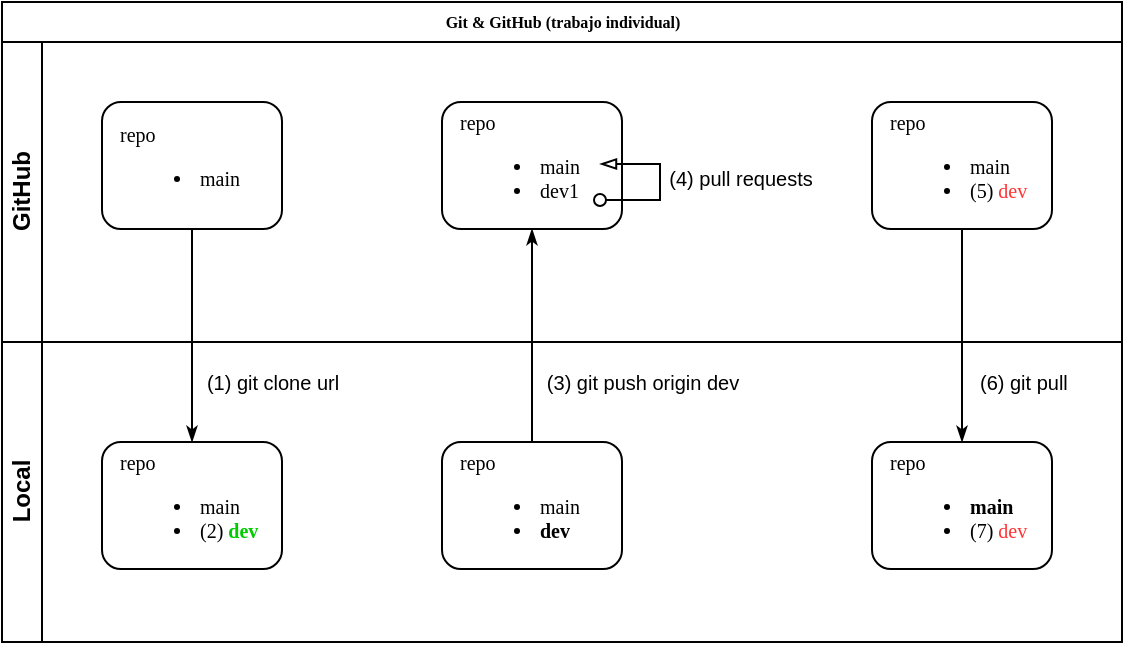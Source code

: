 <mxfile version="15.5.7" type="github">
  <diagram name="Page-1" id="c7488fd3-1785-93aa-aadb-54a6760d102a">
    <mxGraphModel dx="946" dy="591" grid="1" gridSize="10" guides="1" tooltips="1" connect="1" arrows="1" fold="1" page="1" pageScale="1" pageWidth="1100" pageHeight="850" background="none" math="0" shadow="0">
      <root>
        <mxCell id="0" />
        <mxCell id="1" parent="0" />
        <mxCell id="4puBNBnCgwYLjHy2vO-K-8" value="repo&lt;br&gt;&lt;ul&gt;&lt;li&gt;main&lt;/li&gt;&lt;li&gt;dev1&lt;/li&gt;&lt;/ul&gt;" style="rounded=1;whiteSpace=wrap;html=1;shadow=0;labelBackgroundColor=none;strokeWidth=1;fontFamily=Verdana;fontSize=10;align=left;spacingLeft=7;" parent="1" vertex="1">
          <mxGeometry x="400" y="120" width="90" height="63.5" as="geometry" />
        </mxCell>
        <mxCell id="2b4e8129b02d487f-1" value="Git &amp;amp; GitHub (trabajo individual)" style="swimlane;html=1;childLayout=stackLayout;horizontal=1;startSize=20;horizontalStack=0;rounded=0;shadow=0;labelBackgroundColor=none;strokeWidth=1;fontFamily=Verdana;fontSize=8;align=center;" parent="1" vertex="1">
          <mxGeometry x="180" y="70" width="560" height="320" as="geometry" />
        </mxCell>
        <mxCell id="2b4e8129b02d487f-24" style="edgeStyle=orthogonalEdgeStyle;rounded=0;html=1;labelBackgroundColor=none;startArrow=none;startFill=0;startSize=5;endArrow=classicThin;endFill=1;endSize=5;jettySize=auto;orthogonalLoop=1;strokeWidth=1;fontFamily=Verdana;fontSize=8;entryX=0.5;entryY=0;entryDx=0;entryDy=0;" parent="2b4e8129b02d487f-1" source="2b4e8129b02d487f-6" target="4puBNBnCgwYLjHy2vO-K-1" edge="1">
          <mxGeometry relative="1" as="geometry">
            <mxPoint x="95.0" y="220" as="targetPoint" />
          </mxGeometry>
        </mxCell>
        <mxCell id="2b4e8129b02d487f-2" value="GitHub" style="swimlane;html=1;startSize=20;horizontal=0;" parent="2b4e8129b02d487f-1" vertex="1">
          <mxGeometry y="20" width="560" height="150" as="geometry" />
        </mxCell>
        <mxCell id="2b4e8129b02d487f-6" value="repo&lt;br style=&quot;font-size: 10px;&quot;&gt;&lt;ul style=&quot;font-size: 10px;&quot;&gt;&lt;li style=&quot;font-size: 10px;&quot;&gt;&lt;span style=&quot;font-size: 10px;&quot;&gt;main&lt;/span&gt;&lt;/li&gt;&lt;/ul&gt;" style="rounded=1;whiteSpace=wrap;html=1;shadow=0;labelBackgroundColor=none;strokeWidth=1;fontFamily=Verdana;fontSize=10;align=left;spacingLeft=7;" parent="2b4e8129b02d487f-2" vertex="1">
          <mxGeometry x="50" y="30" width="90" height="63.5" as="geometry" />
        </mxCell>
        <mxCell id="4puBNBnCgwYLjHy2vO-K-12" value="" style="endArrow=blockThin;html=1;rounded=0;fontSize=10;strokeWidth=1;endFill=0;startArrow=oval;startFill=0;" parent="2b4e8129b02d487f-2" edge="1">
          <mxGeometry width="50" height="50" relative="1" as="geometry">
            <mxPoint x="299" y="79" as="sourcePoint" />
            <mxPoint x="299" y="61" as="targetPoint" />
            <Array as="points">
              <mxPoint x="329" y="79" />
              <mxPoint x="329" y="61" />
            </Array>
          </mxGeometry>
        </mxCell>
        <mxCell id="4puBNBnCgwYLjHy2vO-K-13" value="(4) pull requests" style="text;html=1;align=center;verticalAlign=middle;resizable=0;points=[];autosize=1;strokeColor=none;fillColor=none;fontSize=10;" parent="2b4e8129b02d487f-2" vertex="1">
          <mxGeometry x="324" y="58" width="90" height="20" as="geometry" />
        </mxCell>
        <mxCell id="2b4e8129b02d487f-4" value="Local" style="swimlane;html=1;startSize=20;horizontal=0;" parent="2b4e8129b02d487f-1" vertex="1">
          <mxGeometry y="170" width="560" height="150" as="geometry" />
        </mxCell>
        <mxCell id="4puBNBnCgwYLjHy2vO-K-1" value="repo&lt;br style=&quot;font-size: 10px&quot;&gt;&lt;ul style=&quot;font-size: 10px&quot;&gt;&lt;li style=&quot;font-size: 10px&quot;&gt;&lt;span style=&quot;font-size: 10px&quot;&gt;main&lt;/span&gt;&lt;/li&gt;&lt;li style=&quot;font-size: 10px&quot;&gt;&lt;span style=&quot;font-size: 10px&quot;&gt;(2) &lt;font color=&quot;#00cc00&quot; style=&quot;font-weight: bold&quot;&gt;dev&lt;/font&gt;&lt;/span&gt;&lt;/li&gt;&lt;/ul&gt;" style="rounded=1;whiteSpace=wrap;html=1;shadow=0;labelBackgroundColor=none;strokeWidth=1;fontFamily=Verdana;fontSize=10;align=left;spacingLeft=7;" parent="2b4e8129b02d487f-4" vertex="1">
          <mxGeometry x="50" y="50" width="90" height="63.5" as="geometry" />
        </mxCell>
        <mxCell id="4puBNBnCgwYLjHy2vO-K-2" value="&lt;font style=&quot;font-size: 10px&quot;&gt;(1) git clone url&lt;/font&gt;" style="text;html=1;align=center;verticalAlign=middle;resizable=0;points=[];autosize=1;strokeColor=none;fillColor=none;" parent="2b4e8129b02d487f-4" vertex="1">
          <mxGeometry x="95" y="10" width="80" height="20" as="geometry" />
        </mxCell>
        <mxCell id="4puBNBnCgwYLjHy2vO-K-10" value="&lt;font style=&quot;font-size: 10px&quot;&gt;(3) git push origin dev&lt;/font&gt;" style="text;html=1;align=center;verticalAlign=middle;resizable=0;points=[];autosize=1;strokeColor=none;fillColor=none;" parent="2b4e8129b02d487f-4" vertex="1">
          <mxGeometry x="265" y="10" width="110" height="20" as="geometry" />
        </mxCell>
        <mxCell id="4puBNBnCgwYLjHy2vO-K-17" value="&lt;font style=&quot;font-size: 10px&quot;&gt;(6) git pull&lt;/font&gt;" style="text;html=1;align=left;verticalAlign=middle;resizable=0;points=[];autosize=1;strokeColor=none;fillColor=none;" parent="2b4e8129b02d487f-4" vertex="1">
          <mxGeometry x="487" y="10" width="60" height="20" as="geometry" />
        </mxCell>
        <mxCell id="4puBNBnCgwYLjHy2vO-K-7" style="edgeStyle=orthogonalEdgeStyle;rounded=0;html=1;labelBackgroundColor=none;startArrow=classicThin;startFill=1;startSize=5;endArrow=none;endFill=0;endSize=5;jettySize=auto;orthogonalLoop=1;strokeWidth=1;fontFamily=Verdana;fontSize=8;entryX=0.5;entryY=0;entryDx=0;entryDy=0;" parent="1" source="4puBNBnCgwYLjHy2vO-K-8" target="4puBNBnCgwYLjHy2vO-K-9" edge="1">
          <mxGeometry relative="1" as="geometry">
            <mxPoint x="265.0" y="220" as="targetPoint" />
          </mxGeometry>
        </mxCell>
        <mxCell id="4puBNBnCgwYLjHy2vO-K-9" value="repo&lt;br style=&quot;font-size: 10px&quot;&gt;&lt;ul style=&quot;font-size: 10px&quot;&gt;&lt;li style=&quot;font-size: 10px&quot;&gt;&lt;span style=&quot;font-size: 10px&quot;&gt;main&lt;/span&gt;&lt;/li&gt;&lt;li style=&quot;font-size: 10px&quot;&gt;&lt;span style=&quot;font-size: 10px&quot;&gt;&lt;b&gt;dev&lt;/b&gt;&lt;/span&gt;&lt;/li&gt;&lt;/ul&gt;" style="rounded=1;whiteSpace=wrap;html=1;shadow=0;labelBackgroundColor=none;strokeWidth=1;fontFamily=Verdana;fontSize=10;align=left;spacingLeft=7;" parent="1" vertex="1">
          <mxGeometry x="400" y="290" width="90" height="63.5" as="geometry" />
        </mxCell>
        <mxCell id="4puBNBnCgwYLjHy2vO-K-14" style="edgeStyle=orthogonalEdgeStyle;rounded=0;html=1;labelBackgroundColor=none;startArrow=none;startFill=0;startSize=5;endArrow=classicThin;endFill=1;endSize=5;jettySize=auto;orthogonalLoop=1;strokeWidth=1;fontFamily=Verdana;fontSize=8;entryX=0.5;entryY=0;entryDx=0;entryDy=0;" parent="1" source="4puBNBnCgwYLjHy2vO-K-16" target="4puBNBnCgwYLjHy2vO-K-15" edge="1">
          <mxGeometry relative="1" as="geometry">
            <mxPoint x="480.0" y="220" as="targetPoint" />
          </mxGeometry>
        </mxCell>
        <mxCell id="4puBNBnCgwYLjHy2vO-K-15" value="repo&lt;br style=&quot;font-size: 10px&quot;&gt;&lt;ul style=&quot;font-size: 10px&quot;&gt;&lt;li style=&quot;font-size: 10px&quot;&gt;&lt;span style=&quot;font-size: 10px&quot;&gt;&lt;b&gt;main&lt;/b&gt;&lt;/span&gt;&lt;/li&gt;&lt;li&gt;(7)&lt;font color=&quot;#ff3333&quot;&gt;&amp;nbsp;dev&lt;/font&gt;&lt;/li&gt;&lt;/ul&gt;" style="rounded=1;whiteSpace=wrap;html=1;shadow=0;labelBackgroundColor=none;strokeWidth=1;fontFamily=Verdana;fontSize=10;align=left;spacingLeft=7;" parent="1" vertex="1">
          <mxGeometry x="615" y="290" width="90" height="63.5" as="geometry" />
        </mxCell>
        <mxCell id="4puBNBnCgwYLjHy2vO-K-16" value="repo&lt;br&gt;&lt;ul&gt;&lt;li&gt;main&lt;/li&gt;&lt;li&gt;(5)&lt;font color=&quot;#ff3333&quot;&gt; dev&lt;/font&gt;&lt;/li&gt;&lt;/ul&gt;" style="rounded=1;whiteSpace=wrap;html=1;shadow=0;labelBackgroundColor=none;strokeWidth=1;fontFamily=Verdana;fontSize=10;align=left;spacingLeft=7;" parent="1" vertex="1">
          <mxGeometry x="615" y="120" width="90" height="63.5" as="geometry" />
        </mxCell>
      </root>
    </mxGraphModel>
  </diagram>
</mxfile>
